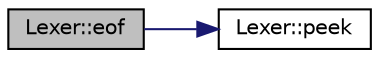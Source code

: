 digraph "Lexer::eof"
{
 // LATEX_PDF_SIZE
  edge [fontname="Helvetica",fontsize="10",labelfontname="Helvetica",labelfontsize="10"];
  node [fontname="Helvetica",fontsize="10",shape=record];
  rankdir="LR";
  Node1 [label="Lexer::eof",height=0.2,width=0.4,color="black", fillcolor="grey75", style="filled", fontcolor="black",tooltip=" "];
  Node1 -> Node2 [color="midnightblue",fontsize="10",style="solid"];
  Node2 [label="Lexer::peek",height=0.2,width=0.4,color="black", fillcolor="white", style="filled",URL="$class_lexer.html#a5a1759fc923de89d2cdb709faa0ed3a1",tooltip=" "];
}
